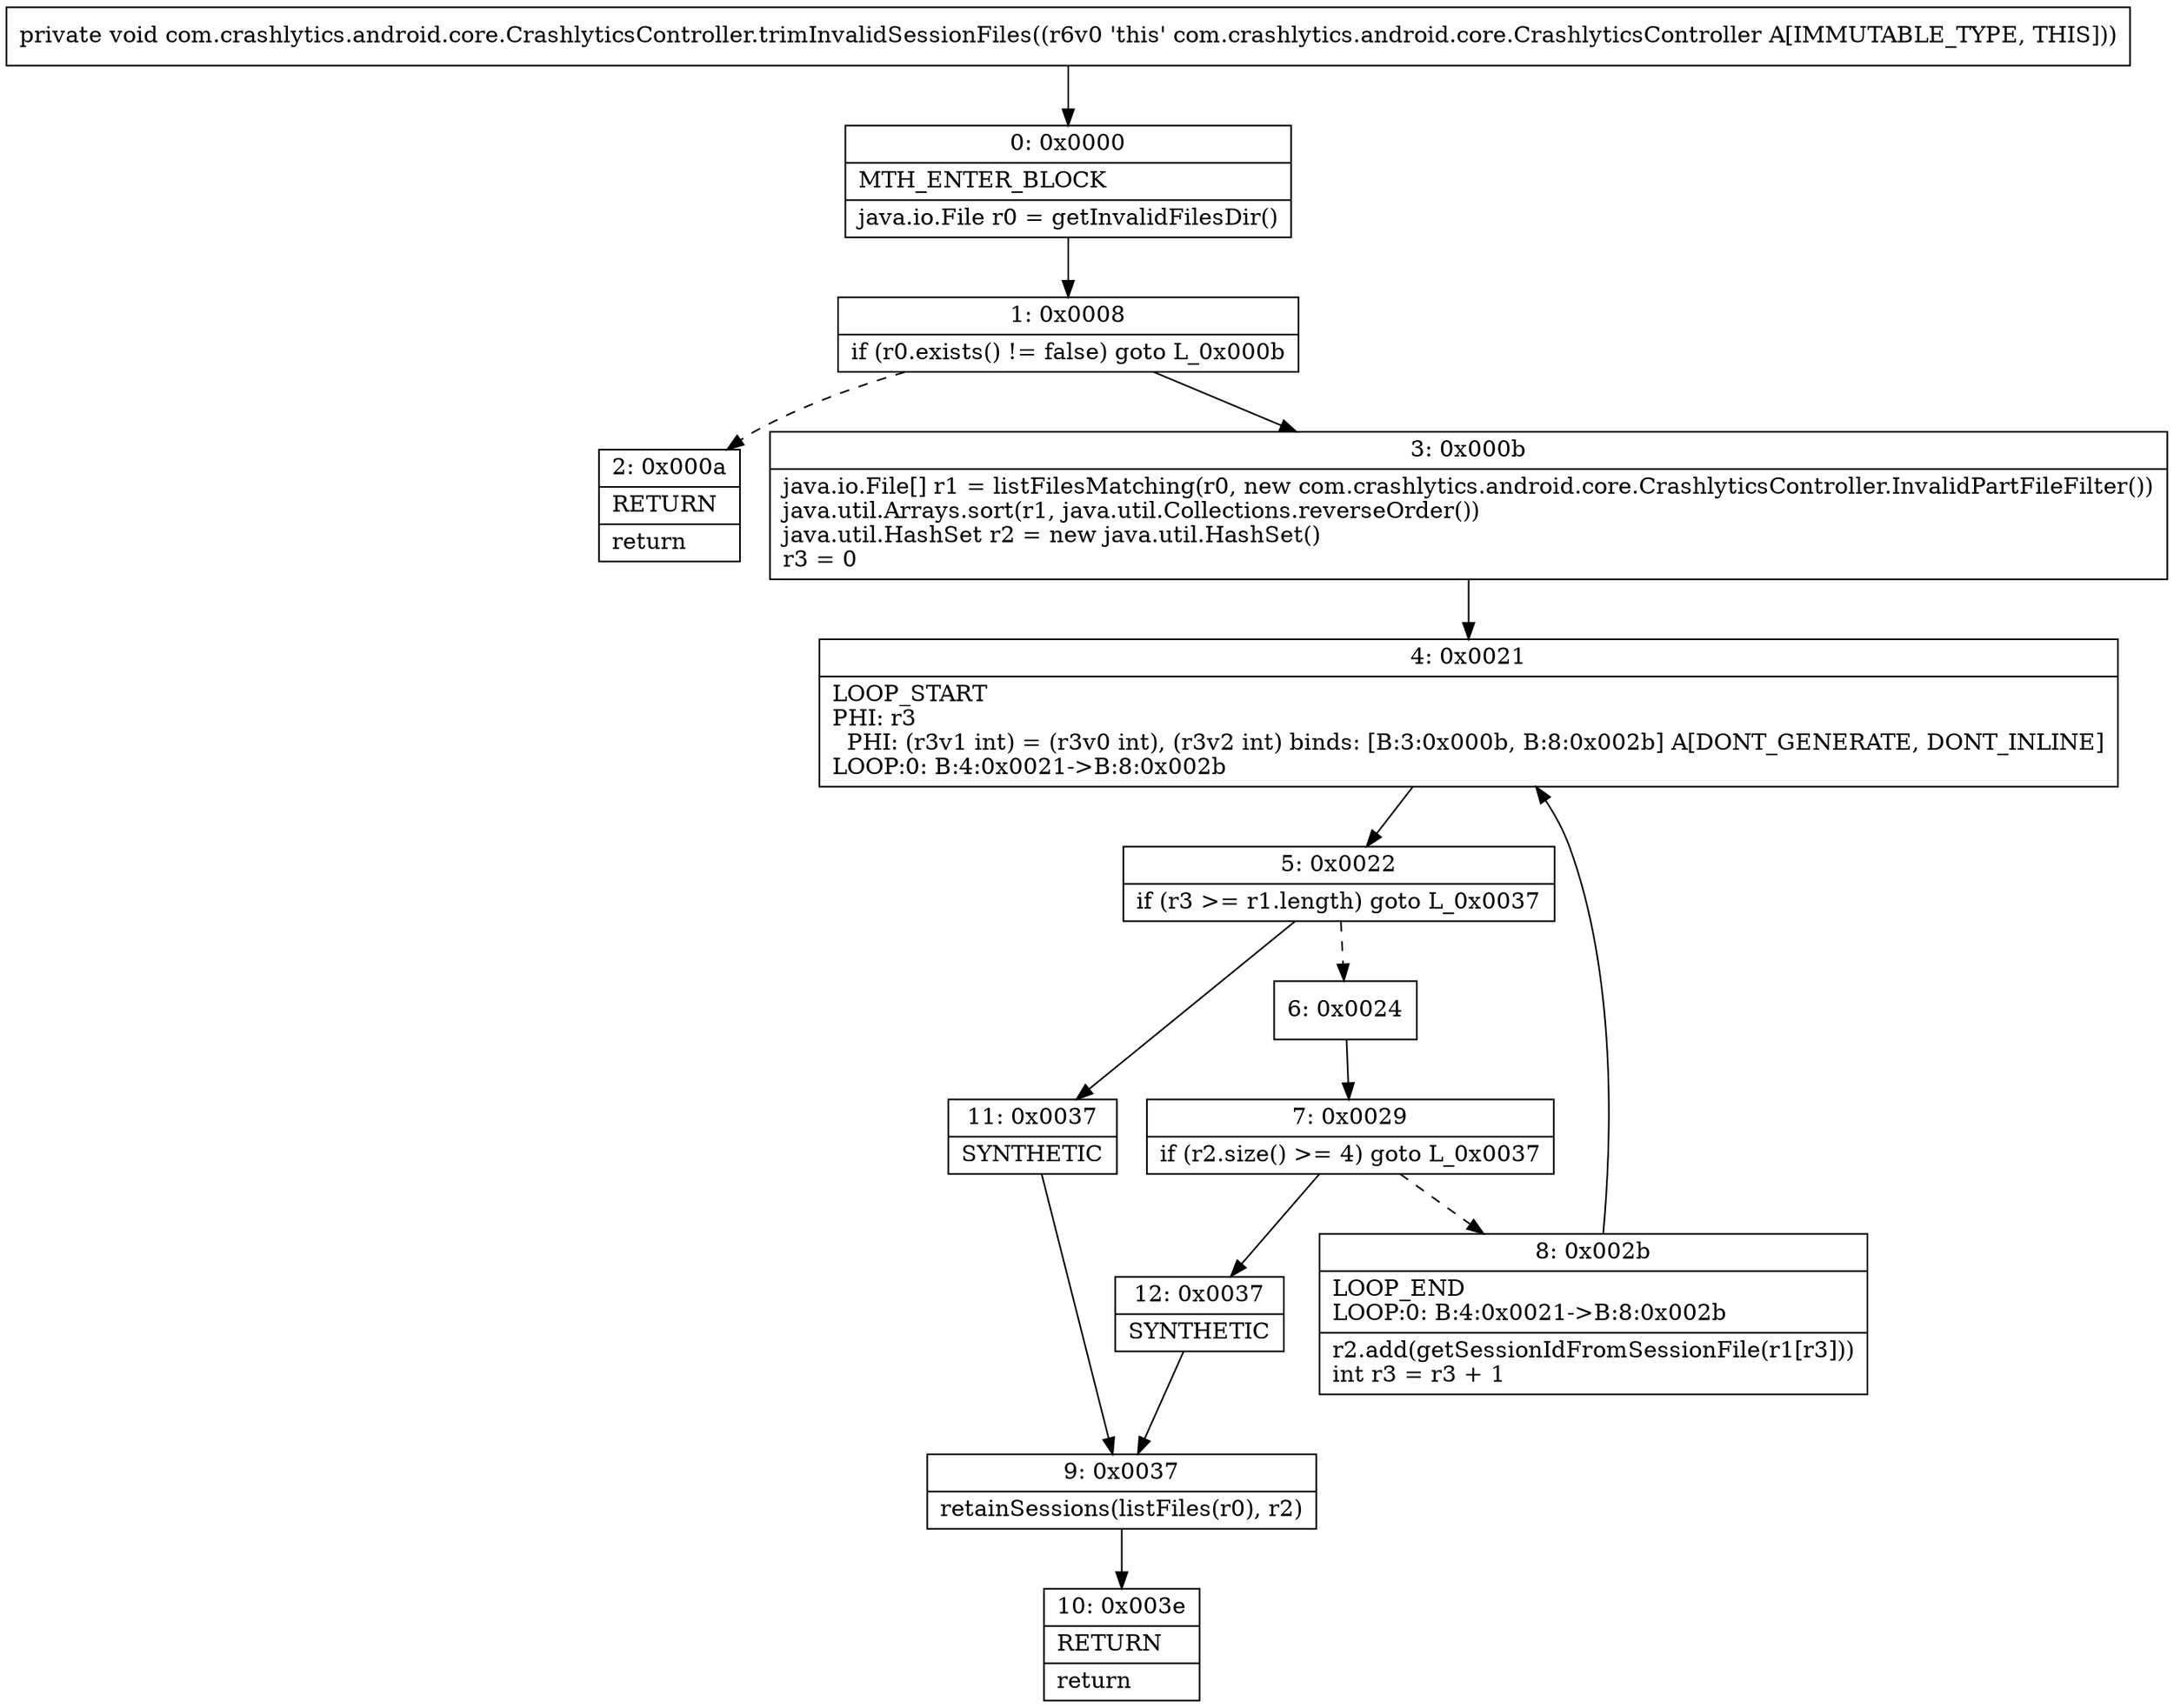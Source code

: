 digraph "CFG forcom.crashlytics.android.core.CrashlyticsController.trimInvalidSessionFiles()V" {
Node_0 [shape=record,label="{0\:\ 0x0000|MTH_ENTER_BLOCK\l|java.io.File r0 = getInvalidFilesDir()\l}"];
Node_1 [shape=record,label="{1\:\ 0x0008|if (r0.exists() != false) goto L_0x000b\l}"];
Node_2 [shape=record,label="{2\:\ 0x000a|RETURN\l|return\l}"];
Node_3 [shape=record,label="{3\:\ 0x000b|java.io.File[] r1 = listFilesMatching(r0, new com.crashlytics.android.core.CrashlyticsController.InvalidPartFileFilter())\ljava.util.Arrays.sort(r1, java.util.Collections.reverseOrder())\ljava.util.HashSet r2 = new java.util.HashSet()\lr3 = 0\l}"];
Node_4 [shape=record,label="{4\:\ 0x0021|LOOP_START\lPHI: r3 \l  PHI: (r3v1 int) = (r3v0 int), (r3v2 int) binds: [B:3:0x000b, B:8:0x002b] A[DONT_GENERATE, DONT_INLINE]\lLOOP:0: B:4:0x0021\-\>B:8:0x002b\l}"];
Node_5 [shape=record,label="{5\:\ 0x0022|if (r3 \>= r1.length) goto L_0x0037\l}"];
Node_6 [shape=record,label="{6\:\ 0x0024}"];
Node_7 [shape=record,label="{7\:\ 0x0029|if (r2.size() \>= 4) goto L_0x0037\l}"];
Node_8 [shape=record,label="{8\:\ 0x002b|LOOP_END\lLOOP:0: B:4:0x0021\-\>B:8:0x002b\l|r2.add(getSessionIdFromSessionFile(r1[r3]))\lint r3 = r3 + 1\l}"];
Node_9 [shape=record,label="{9\:\ 0x0037|retainSessions(listFiles(r0), r2)\l}"];
Node_10 [shape=record,label="{10\:\ 0x003e|RETURN\l|return\l}"];
Node_11 [shape=record,label="{11\:\ 0x0037|SYNTHETIC\l}"];
Node_12 [shape=record,label="{12\:\ 0x0037|SYNTHETIC\l}"];
MethodNode[shape=record,label="{private void com.crashlytics.android.core.CrashlyticsController.trimInvalidSessionFiles((r6v0 'this' com.crashlytics.android.core.CrashlyticsController A[IMMUTABLE_TYPE, THIS])) }"];
MethodNode -> Node_0;
Node_0 -> Node_1;
Node_1 -> Node_2[style=dashed];
Node_1 -> Node_3;
Node_3 -> Node_4;
Node_4 -> Node_5;
Node_5 -> Node_6[style=dashed];
Node_5 -> Node_11;
Node_6 -> Node_7;
Node_7 -> Node_8[style=dashed];
Node_7 -> Node_12;
Node_8 -> Node_4;
Node_9 -> Node_10;
Node_11 -> Node_9;
Node_12 -> Node_9;
}

